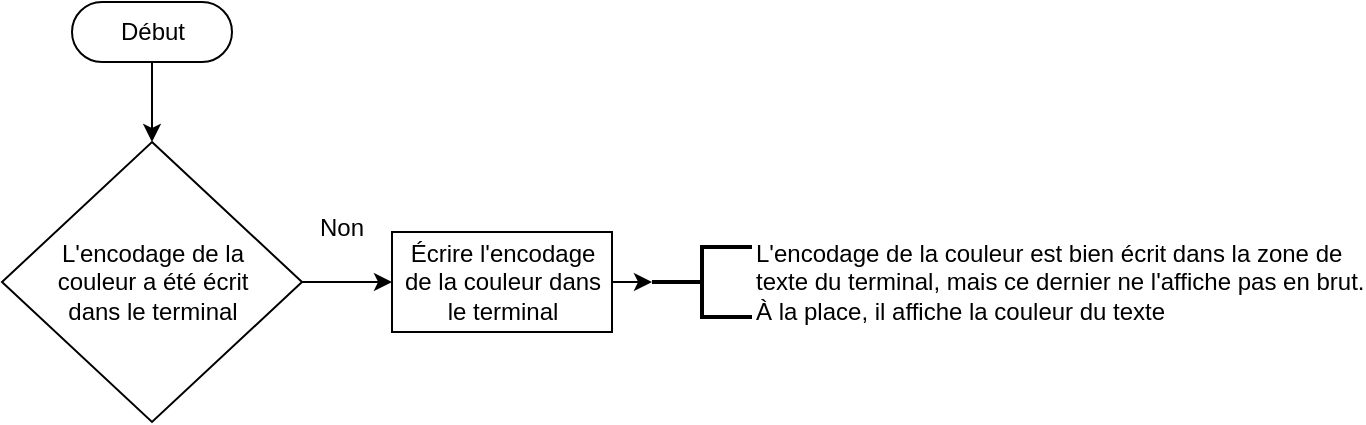 <mxfile version="12.6.5" type="device"><diagram id="C5RBs43oDa-KdzZeNtuy" name="Page-1"><mxGraphModel dx="1108" dy="511" grid="1" gridSize="10" guides="1" tooltips="1" connect="1" arrows="1" fold="1" page="1" pageScale="1" pageWidth="827" pageHeight="1169" math="0" shadow="0"><root><mxCell id="WIyWlLk6GJQsqaUBKTNV-0"/><mxCell id="WIyWlLk6GJQsqaUBKTNV-1" parent="WIyWlLk6GJQsqaUBKTNV-0"/><mxCell id="L88NG8T2Wj4KYF-OhFsG-2" style="edgeStyle=orthogonalEdgeStyle;rounded=0;orthogonalLoop=1;jettySize=auto;html=1;exitX=0.5;exitY=0.5;exitDx=0;exitDy=15;exitPerimeter=0;entryX=0.5;entryY=0;entryDx=0;entryDy=0;" parent="WIyWlLk6GJQsqaUBKTNV-1" source="L88NG8T2Wj4KYF-OhFsG-3" target="L88NG8T2Wj4KYF-OhFsG-5" edge="1"><mxGeometry relative="1" as="geometry"/></mxCell><mxCell id="L88NG8T2Wj4KYF-OhFsG-3" value="Début" style="html=1;dashed=0;whitespace=wrap;shape=mxgraph.dfd.start" parent="WIyWlLk6GJQsqaUBKTNV-1" vertex="1"><mxGeometry x="160" y="90" width="80" height="30" as="geometry"/></mxCell><mxCell id="L88NG8T2Wj4KYF-OhFsG-4" style="edgeStyle=orthogonalEdgeStyle;rounded=0;orthogonalLoop=1;jettySize=auto;html=1;exitX=1;exitY=0.5;exitDx=0;exitDy=0;entryX=0;entryY=0.5;entryDx=0;entryDy=0;" parent="WIyWlLk6GJQsqaUBKTNV-1" source="L88NG8T2Wj4KYF-OhFsG-5" target="L88NG8T2Wj4KYF-OhFsG-7" edge="1"><mxGeometry relative="1" as="geometry"/></mxCell><mxCell id="L88NG8T2Wj4KYF-OhFsG-5" value="L'encodage de la&lt;br&gt;couleur a été écrit&lt;br&gt;dans le terminal" style="shape=rhombus;html=1;dashed=0;whitespace=wrap;perimeter=rhombusPerimeter;" parent="WIyWlLk6GJQsqaUBKTNV-1" vertex="1"><mxGeometry x="125" y="160" width="150" height="140" as="geometry"/></mxCell><mxCell id="L88NG8T2Wj4KYF-OhFsG-6" style="edgeStyle=orthogonalEdgeStyle;rounded=0;orthogonalLoop=1;jettySize=auto;html=1;exitX=1;exitY=0.5;exitDx=0;exitDy=0;entryX=0;entryY=0.5;entryDx=0;entryDy=0;entryPerimeter=0;" parent="WIyWlLk6GJQsqaUBKTNV-1" source="L88NG8T2Wj4KYF-OhFsG-7" target="L88NG8T2Wj4KYF-OhFsG-8" edge="1"><mxGeometry relative="1" as="geometry"/></mxCell><mxCell id="L88NG8T2Wj4KYF-OhFsG-7" value="Écrire l'encodage&lt;br&gt;de la couleur dans &lt;br&gt;le terminal" style="html=1;dashed=0;whitespace=wrap;" parent="WIyWlLk6GJQsqaUBKTNV-1" vertex="1"><mxGeometry x="320" y="205" width="110" height="50" as="geometry"/></mxCell><mxCell id="L88NG8T2Wj4KYF-OhFsG-8" value="L'encodage de la couleur est bien écrit dans la zone de &lt;br&gt;texte du terminal, mais ce dernier ne l'affiche pas en&amp;nbsp;brut.&lt;br&gt;À la place, il affiche la couleur du texte" style="strokeWidth=2;html=1;shape=mxgraph.flowchart.annotation_2;align=left;labelPosition=right;pointerEvents=1;" parent="WIyWlLk6GJQsqaUBKTNV-1" vertex="1"><mxGeometry x="450" y="212.5" width="50" height="35" as="geometry"/></mxCell><mxCell id="L88NG8T2Wj4KYF-OhFsG-9" value="Non" style="text;html=1;strokeColor=none;fillColor=none;align=center;verticalAlign=middle;whiteSpace=wrap;rounded=0;" parent="WIyWlLk6GJQsqaUBKTNV-1" vertex="1"><mxGeometry x="275" y="193" width="40" height="20" as="geometry"/></mxCell></root></mxGraphModel></diagram></mxfile>